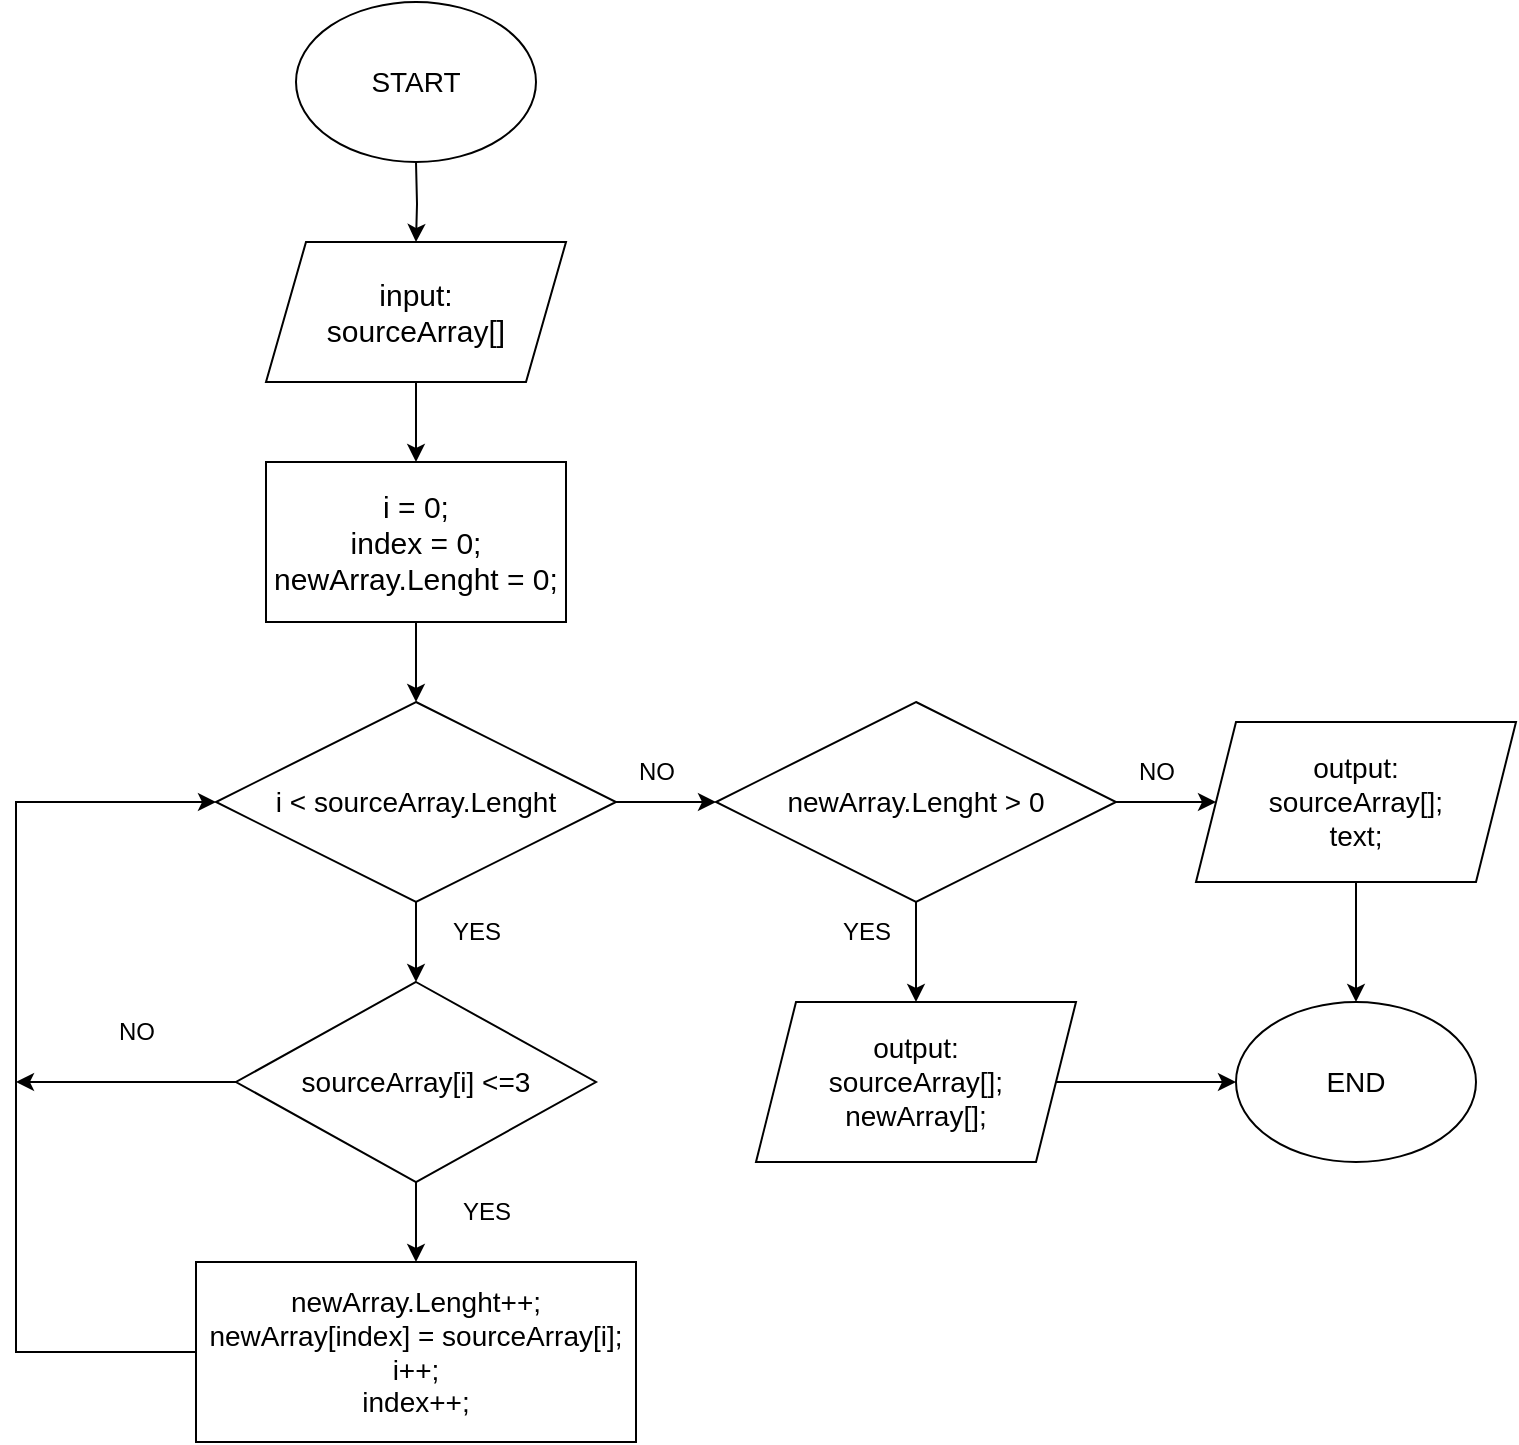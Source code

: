 <mxfile>
    <diagram name="Страница 1" id="CcrQht6WVvP3Z8OTykGC">
        <mxGraphModel dx="1120" dy="511" grid="1" gridSize="10" guides="1" tooltips="1" connect="1" arrows="1" fold="1" page="1" pageScale="1" pageWidth="827" pageHeight="1169" math="0" shadow="0">
            <root>
                <mxCell id="0"/>
                <mxCell id="1" parent="0"/>
                <mxCell id="7VZFVEzlyBndeP7-EaXm-3" value="" style="edgeStyle=orthogonalEdgeStyle;rounded=0;orthogonalLoop=1;jettySize=auto;html=1;" parent="1" target="7VZFVEzlyBndeP7-EaXm-2" edge="1">
                    <mxGeometry relative="1" as="geometry">
                        <mxPoint x="240" y="130" as="sourcePoint"/>
                    </mxGeometry>
                </mxCell>
                <mxCell id="7VZFVEzlyBndeP7-EaXm-5" value="" style="edgeStyle=orthogonalEdgeStyle;rounded=0;orthogonalLoop=1;jettySize=auto;html=1;" parent="1" source="7VZFVEzlyBndeP7-EaXm-2" edge="1">
                    <mxGeometry relative="1" as="geometry">
                        <mxPoint x="240" y="280" as="targetPoint"/>
                    </mxGeometry>
                </mxCell>
                <mxCell id="7VZFVEzlyBndeP7-EaXm-2" value="&lt;font style=&quot;font-size: 15px;&quot;&gt;input:&lt;br&gt;sourceArray[]&lt;/font&gt;" style="shape=parallelogram;perimeter=parallelogramPerimeter;whiteSpace=wrap;html=1;fixedSize=1;" parent="1" vertex="1">
                    <mxGeometry x="165" y="170" width="150" height="70" as="geometry"/>
                </mxCell>
                <mxCell id="7VZFVEzlyBndeP7-EaXm-7" value="" style="edgeStyle=orthogonalEdgeStyle;rounded=0;orthogonalLoop=1;jettySize=auto;html=1;entryX=0.5;entryY=0;entryDx=0;entryDy=0;" parent="1" source="7VZFVEzlyBndeP7-EaXm-4" target="7VZFVEzlyBndeP7-EaXm-15" edge="1">
                    <mxGeometry relative="1" as="geometry">
                        <mxPoint x="240" y="540" as="targetPoint"/>
                    </mxGeometry>
                </mxCell>
                <mxCell id="7VZFVEzlyBndeP7-EaXm-4" value="&lt;font style=&quot;font-size: 14px;&quot;&gt;i &amp;lt; sourceArray.Lenght&lt;/font&gt;" style="rhombus;whiteSpace=wrap;html=1;" parent="1" vertex="1">
                    <mxGeometry x="140" y="400" width="200" height="100" as="geometry"/>
                </mxCell>
                <mxCell id="7VZFVEzlyBndeP7-EaXm-26" value="" style="edgeStyle=orthogonalEdgeStyle;rounded=0;orthogonalLoop=1;jettySize=auto;html=1;fontSize=14;entryX=0;entryY=0.5;entryDx=0;entryDy=0;" parent="1" source="7VZFVEzlyBndeP7-EaXm-8" target="7VZFVEzlyBndeP7-EaXm-27" edge="1">
                    <mxGeometry relative="1" as="geometry">
                        <mxPoint x="670" y="445" as="targetPoint"/>
                    </mxGeometry>
                </mxCell>
                <mxCell id="7VZFVEzlyBndeP7-EaXm-8" value="&lt;font style=&quot;font-size: 14px;&quot;&gt;output:&lt;br&gt;sourceArray[];&lt;br&gt;newArray[];&lt;/font&gt;" style="shape=parallelogram;perimeter=parallelogramPerimeter;whiteSpace=wrap;html=1;fixedSize=1;" parent="1" vertex="1">
                    <mxGeometry x="410" y="550" width="160" height="80" as="geometry"/>
                </mxCell>
                <mxCell id="7VZFVEzlyBndeP7-EaXm-10" style="edgeStyle=orthogonalEdgeStyle;rounded=0;orthogonalLoop=1;jettySize=auto;html=1;exitX=0.5;exitY=1;exitDx=0;exitDy=0;" parent="1" edge="1">
                    <mxGeometry relative="1" as="geometry">
                        <mxPoint x="240" y="130" as="sourcePoint"/>
                        <mxPoint x="240" y="130" as="targetPoint"/>
                    </mxGeometry>
                </mxCell>
                <mxCell id="7VZFVEzlyBndeP7-EaXm-14" value="" style="edgeStyle=orthogonalEdgeStyle;rounded=0;orthogonalLoop=1;jettySize=auto;html=1;" parent="1" source="7VZFVEzlyBndeP7-EaXm-13" target="7VZFVEzlyBndeP7-EaXm-4" edge="1">
                    <mxGeometry relative="1" as="geometry"/>
                </mxCell>
                <mxCell id="7VZFVEzlyBndeP7-EaXm-13" value="&lt;font style=&quot;font-size: 15px;&quot;&gt;i = 0;&lt;br&gt;index = 0;&lt;br&gt;newArray.Lenght = 0;&lt;/font&gt;" style="rounded=0;whiteSpace=wrap;html=1;" parent="1" vertex="1">
                    <mxGeometry x="165" y="280" width="150" height="80" as="geometry"/>
                </mxCell>
                <mxCell id="7VZFVEzlyBndeP7-EaXm-17" value="" style="edgeStyle=orthogonalEdgeStyle;rounded=0;orthogonalLoop=1;jettySize=auto;html=1;" parent="1" source="7VZFVEzlyBndeP7-EaXm-15" target="7VZFVEzlyBndeP7-EaXm-16" edge="1">
                    <mxGeometry relative="1" as="geometry"/>
                </mxCell>
                <mxCell id="3" style="edgeStyle=none;html=1;" parent="1" source="7VZFVEzlyBndeP7-EaXm-15" edge="1">
                    <mxGeometry relative="1" as="geometry">
                        <mxPoint x="40" y="590" as="targetPoint"/>
                    </mxGeometry>
                </mxCell>
                <mxCell id="7VZFVEzlyBndeP7-EaXm-15" value="&lt;font style=&quot;font-size: 14px;&quot;&gt;sourceArray[i] &amp;lt;=3&lt;/font&gt;" style="rhombus;whiteSpace=wrap;html=1;" parent="1" vertex="1">
                    <mxGeometry x="150" y="540" width="180" height="100" as="geometry"/>
                </mxCell>
                <mxCell id="7VZFVEzlyBndeP7-EaXm-21" style="edgeStyle=orthogonalEdgeStyle;rounded=0;orthogonalLoop=1;jettySize=auto;html=1;exitX=0;exitY=0.5;exitDx=0;exitDy=0;entryX=0;entryY=0.5;entryDx=0;entryDy=0;" parent="1" source="7VZFVEzlyBndeP7-EaXm-16" target="7VZFVEzlyBndeP7-EaXm-4" edge="1">
                    <mxGeometry relative="1" as="geometry">
                        <Array as="points">
                            <mxPoint x="40" y="725"/>
                            <mxPoint x="40" y="450"/>
                        </Array>
                    </mxGeometry>
                </mxCell>
                <mxCell id="7VZFVEzlyBndeP7-EaXm-16" value="&lt;font style=&quot;font-size: 14px;&quot;&gt;newArray.Lenght++;&lt;br&gt;newArray[index] = sourceArray[i];&lt;br&gt;i++;&lt;br&gt;index++;&lt;/font&gt;" style="whiteSpace=wrap;html=1;" parent="1" vertex="1">
                    <mxGeometry x="130" y="680" width="220" height="90" as="geometry"/>
                </mxCell>
                <mxCell id="7VZFVEzlyBndeP7-EaXm-22" style="edgeStyle=orthogonalEdgeStyle;rounded=0;orthogonalLoop=1;jettySize=auto;html=1;exitX=0.5;exitY=1;exitDx=0;exitDy=0;" parent="1" edge="1">
                    <mxGeometry relative="1" as="geometry">
                        <mxPoint x="240" y="130" as="sourcePoint"/>
                        <mxPoint x="240" y="130" as="targetPoint"/>
                    </mxGeometry>
                </mxCell>
                <mxCell id="7VZFVEzlyBndeP7-EaXm-24" value="START" style="ellipse;whiteSpace=wrap;html=1;fontSize=14;" parent="1" vertex="1">
                    <mxGeometry x="180" y="50" width="120" height="80" as="geometry"/>
                </mxCell>
                <mxCell id="7VZFVEzlyBndeP7-EaXm-27" value="END" style="ellipse;whiteSpace=wrap;html=1;fontSize=14;" parent="1" vertex="1">
                    <mxGeometry x="650" y="550" width="120" height="80" as="geometry"/>
                </mxCell>
                <mxCell id="2" value="NO" style="text;html=1;align=center;verticalAlign=middle;resizable=0;points=[];autosize=1;strokeColor=none;fillColor=none;" parent="1" vertex="1">
                    <mxGeometry x="340" y="420" width="40" height="30" as="geometry"/>
                </mxCell>
                <mxCell id="4" value="NO" style="text;html=1;align=center;verticalAlign=middle;resizable=0;points=[];autosize=1;strokeColor=none;fillColor=none;" parent="1" vertex="1">
                    <mxGeometry x="80" y="550" width="40" height="30" as="geometry"/>
                </mxCell>
                <mxCell id="5" value="YES" style="text;html=1;align=center;verticalAlign=middle;resizable=0;points=[];autosize=1;strokeColor=none;fillColor=none;" parent="1" vertex="1">
                    <mxGeometry x="245" y="500" width="50" height="30" as="geometry"/>
                </mxCell>
                <mxCell id="6" value="YES" style="text;html=1;align=center;verticalAlign=middle;resizable=0;points=[];autosize=1;strokeColor=none;fillColor=none;" parent="1" vertex="1">
                    <mxGeometry x="250" y="640" width="50" height="30" as="geometry"/>
                </mxCell>
                <mxCell id="7" value="&lt;span style=&quot;font-size: 14px;&quot;&gt;newArray.Lenght &amp;gt; 0&lt;/span&gt;" style="rhombus;whiteSpace=wrap;html=1;" parent="1" vertex="1">
                    <mxGeometry x="390" y="400" width="200" height="100" as="geometry"/>
                </mxCell>
                <mxCell id="9" value="" style="edgeStyle=none;orthogonalLoop=1;jettySize=auto;html=1;" parent="1" edge="1">
                    <mxGeometry width="100" relative="1" as="geometry">
                        <mxPoint x="340" y="450" as="sourcePoint"/>
                        <mxPoint x="390" y="450" as="targetPoint"/>
                        <Array as="points"/>
                    </mxGeometry>
                </mxCell>
                <mxCell id="12" value="&lt;font style=&quot;font-size: 14px;&quot;&gt;output:&lt;br&gt;sourceArray[];&lt;br&gt;text;&lt;/font&gt;" style="shape=parallelogram;perimeter=parallelogramPerimeter;whiteSpace=wrap;html=1;fixedSize=1;" parent="1" vertex="1">
                    <mxGeometry x="630" y="410" width="160" height="80" as="geometry"/>
                </mxCell>
                <mxCell id="13" value="" style="edgeStyle=none;orthogonalLoop=1;jettySize=auto;html=1;exitX=0.5;exitY=1;exitDx=0;exitDy=0;entryX=0.5;entryY=0;entryDx=0;entryDy=0;" parent="1" source="7" target="7VZFVEzlyBndeP7-EaXm-8" edge="1">
                    <mxGeometry width="100" relative="1" as="geometry">
                        <mxPoint x="430" y="790" as="sourcePoint"/>
                        <mxPoint x="530" y="790" as="targetPoint"/>
                        <Array as="points"/>
                    </mxGeometry>
                </mxCell>
                <mxCell id="14" value="YES" style="text;html=1;align=center;verticalAlign=middle;resizable=0;points=[];autosize=1;strokeColor=none;fillColor=none;" parent="1" vertex="1">
                    <mxGeometry x="440" y="500" width="50" height="30" as="geometry"/>
                </mxCell>
                <mxCell id="15" value="NO" style="text;html=1;align=center;verticalAlign=middle;resizable=0;points=[];autosize=1;strokeColor=none;fillColor=none;" parent="1" vertex="1">
                    <mxGeometry x="590" y="420" width="40" height="30" as="geometry"/>
                </mxCell>
                <mxCell id="16" value="" style="edgeStyle=none;orthogonalLoop=1;jettySize=auto;html=1;exitX=1;exitY=0.5;exitDx=0;exitDy=0;entryX=0;entryY=0.5;entryDx=0;entryDy=0;" parent="1" source="7" target="12" edge="1">
                    <mxGeometry width="100" relative="1" as="geometry">
                        <mxPoint x="560" y="500" as="sourcePoint"/>
                        <mxPoint x="660" y="500" as="targetPoint"/>
                        <Array as="points"/>
                    </mxGeometry>
                </mxCell>
                <mxCell id="17" value="" style="edgeStyle=none;orthogonalLoop=1;jettySize=auto;html=1;entryX=0.5;entryY=0;entryDx=0;entryDy=0;exitX=0.5;exitY=1;exitDx=0;exitDy=0;" parent="1" source="12" target="7VZFVEzlyBndeP7-EaXm-27" edge="1">
                    <mxGeometry width="100" relative="1" as="geometry">
                        <mxPoint x="570" y="520" as="sourcePoint"/>
                        <mxPoint x="670" y="520" as="targetPoint"/>
                        <Array as="points"/>
                    </mxGeometry>
                </mxCell>
            </root>
        </mxGraphModel>
    </diagram>
</mxfile>